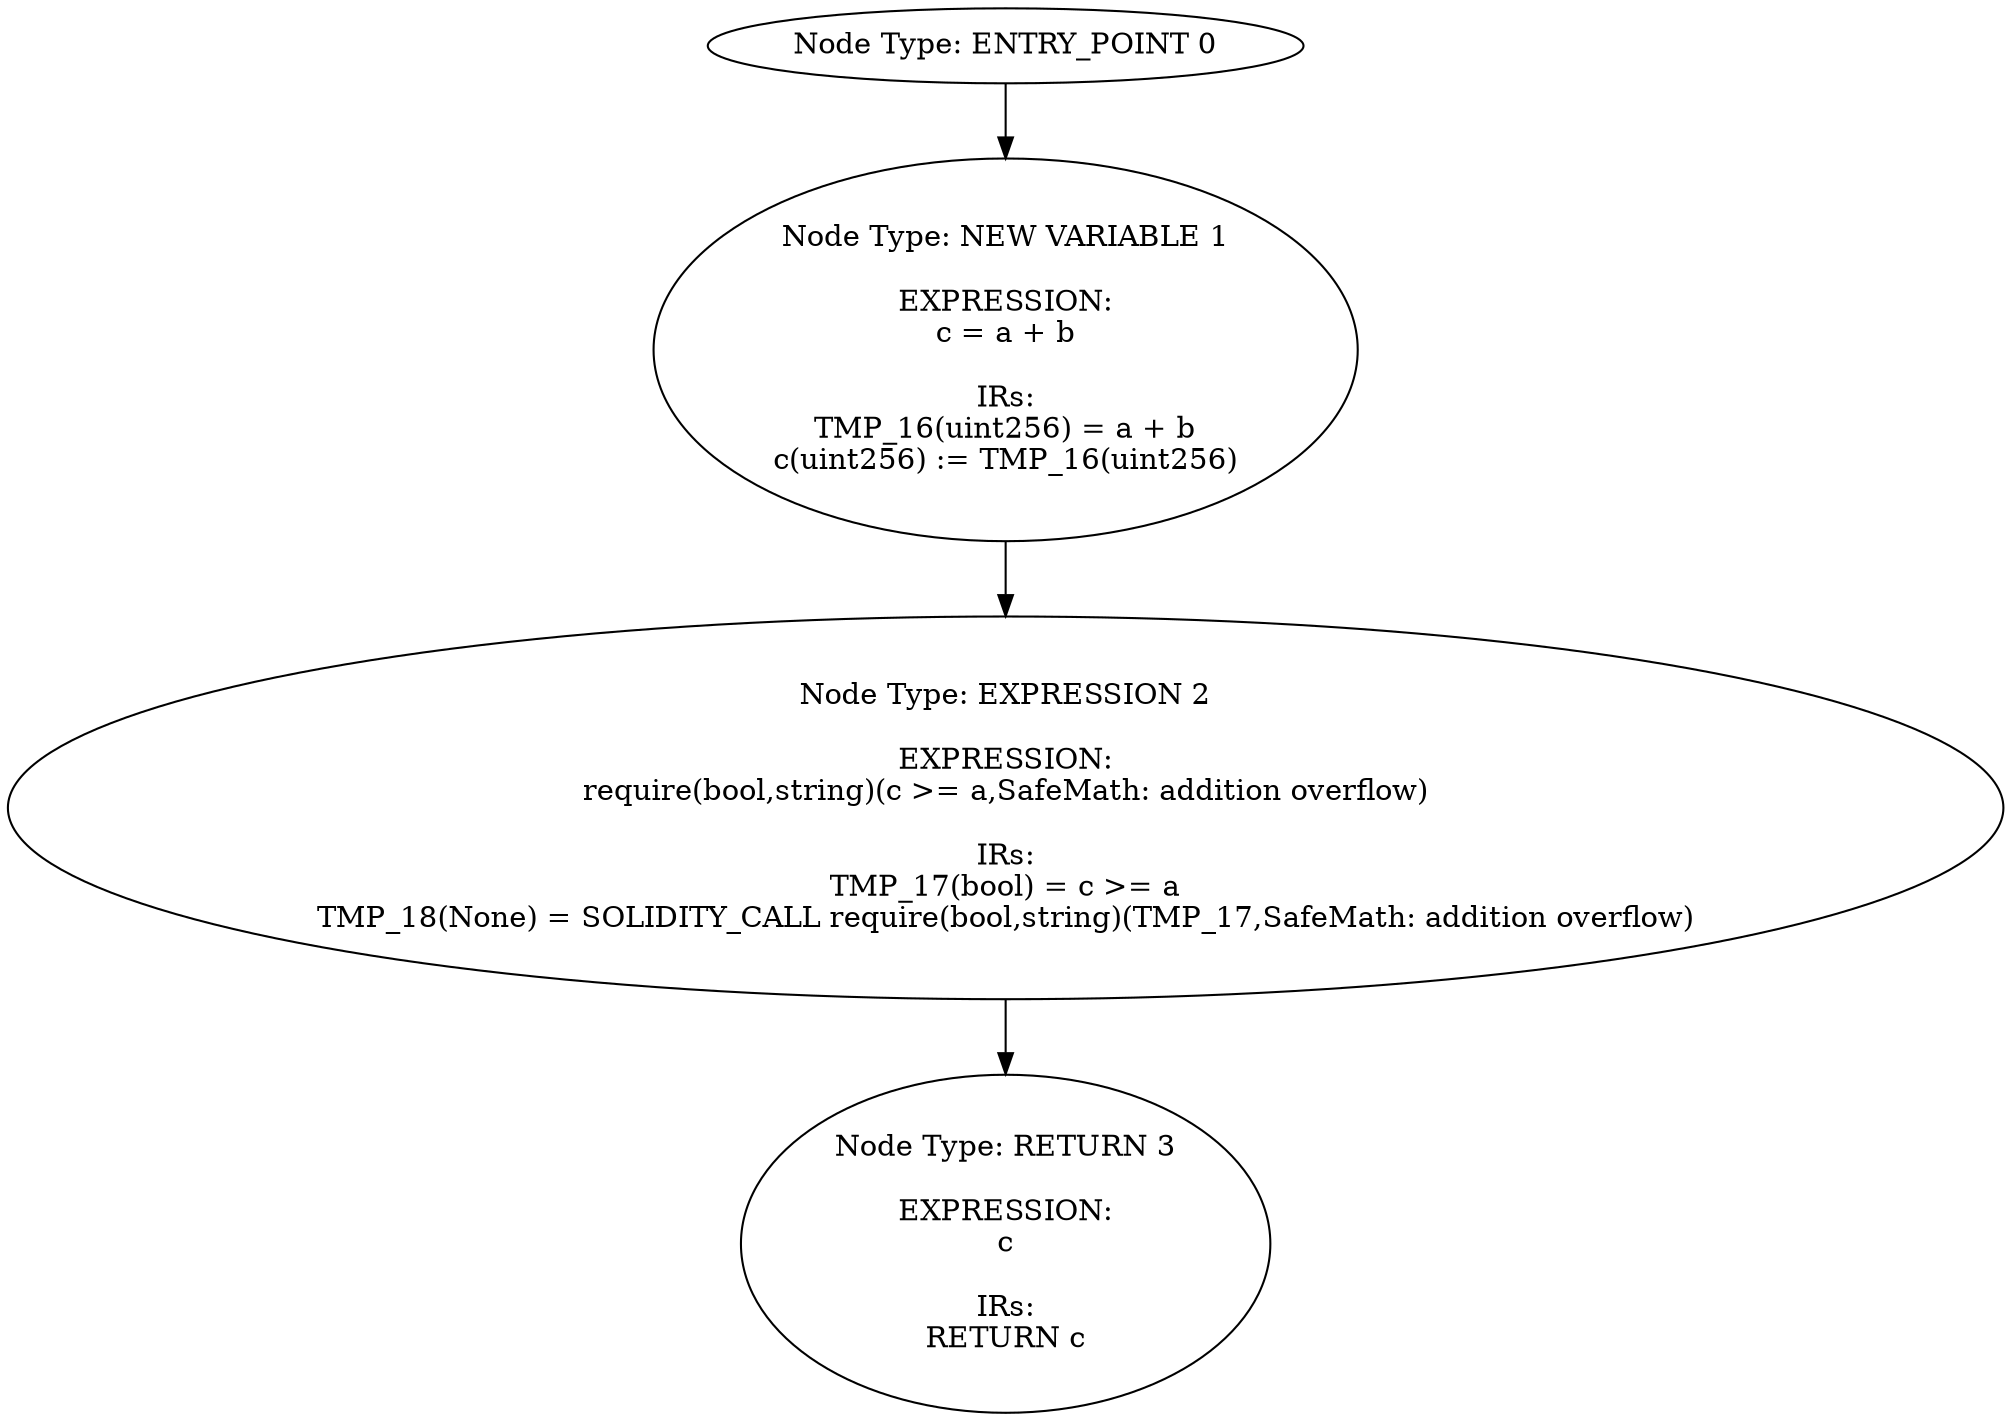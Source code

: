 digraph{
0[label="Node Type: ENTRY_POINT 0
"];
0->1;
1[label="Node Type: NEW VARIABLE 1

EXPRESSION:
c = a + b

IRs:
TMP_16(uint256) = a + b
c(uint256) := TMP_16(uint256)"];
1->2;
2[label="Node Type: EXPRESSION 2

EXPRESSION:
require(bool,string)(c >= a,SafeMath: addition overflow)

IRs:
TMP_17(bool) = c >= a
TMP_18(None) = SOLIDITY_CALL require(bool,string)(TMP_17,SafeMath: addition overflow)"];
2->3;
3[label="Node Type: RETURN 3

EXPRESSION:
c

IRs:
RETURN c"];
}
